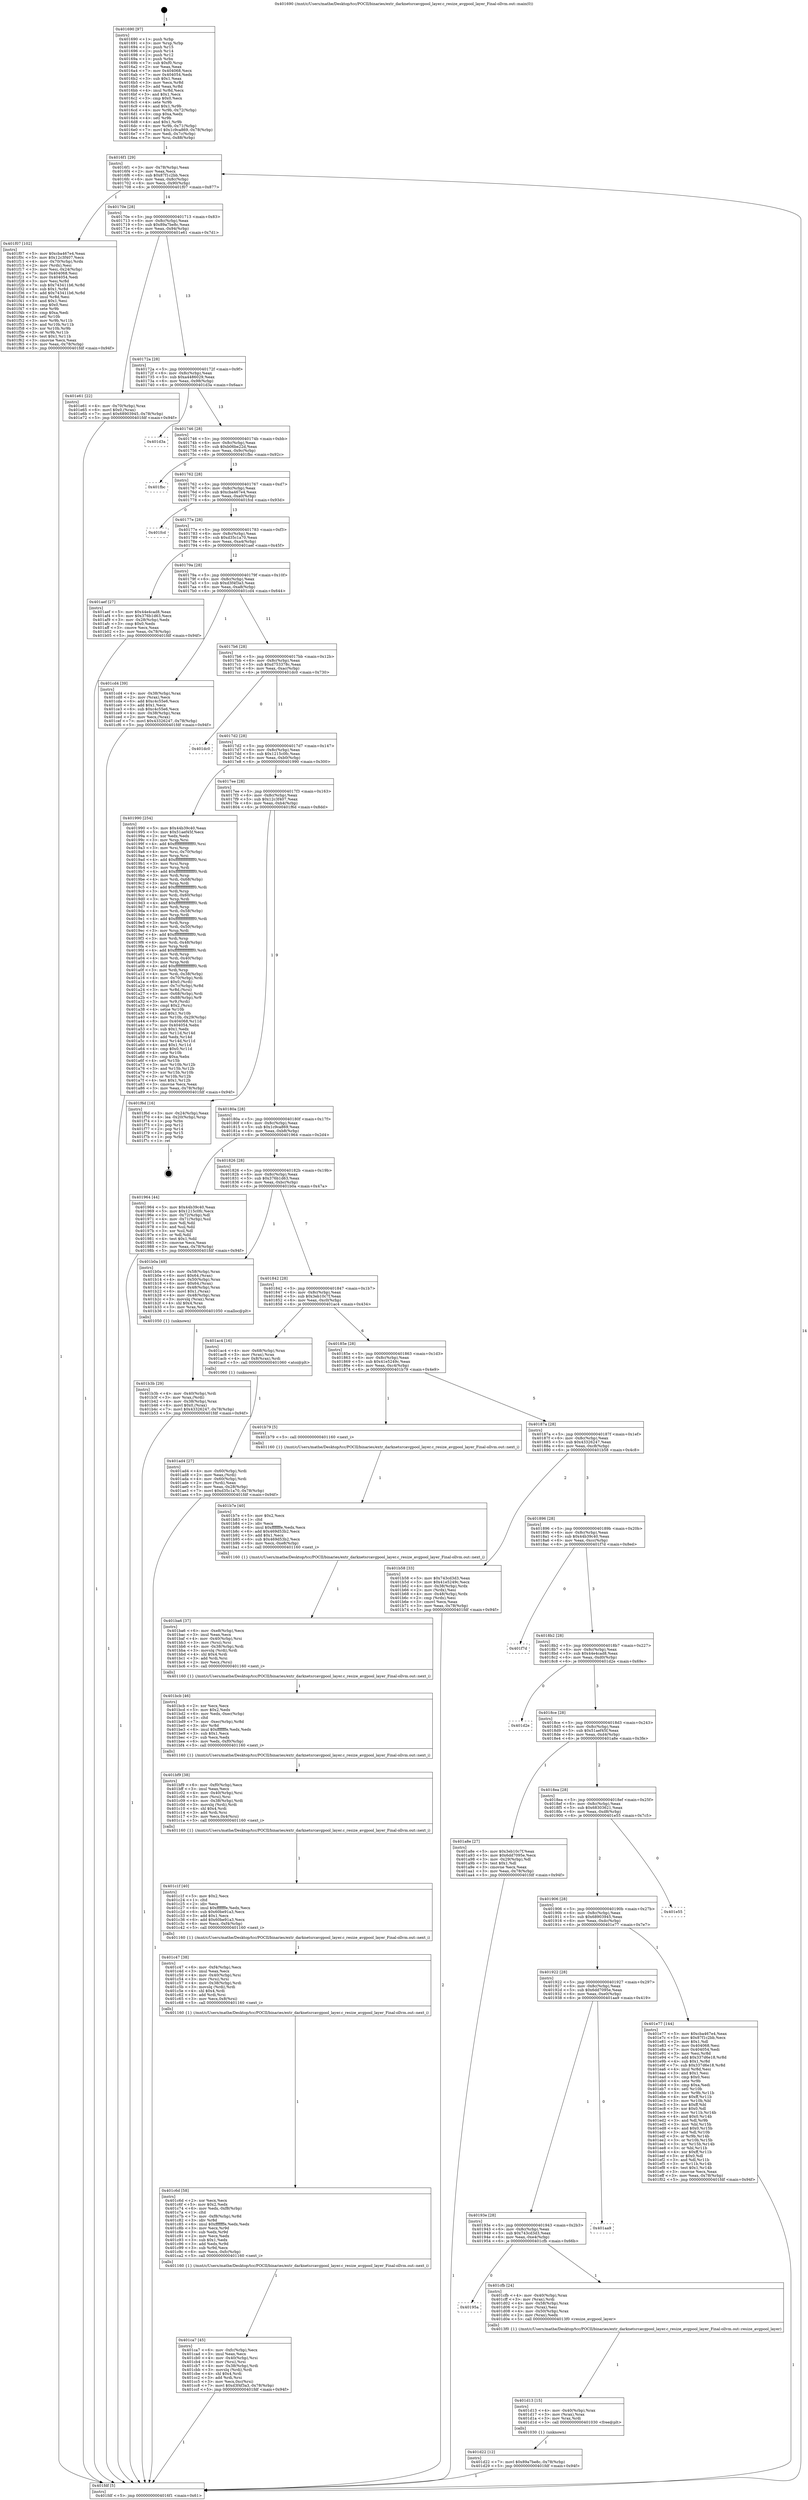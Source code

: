 digraph "0x401690" {
  label = "0x401690 (/mnt/c/Users/mathe/Desktop/tcc/POCII/binaries/extr_darknetsrcavgpool_layer.c_resize_avgpool_layer_Final-ollvm.out::main(0))"
  labelloc = "t"
  node[shape=record]

  Entry [label="",width=0.3,height=0.3,shape=circle,fillcolor=black,style=filled]
  "0x4016f1" [label="{
     0x4016f1 [29]\l
     | [instrs]\l
     &nbsp;&nbsp;0x4016f1 \<+3\>: mov -0x78(%rbp),%eax\l
     &nbsp;&nbsp;0x4016f4 \<+2\>: mov %eax,%ecx\l
     &nbsp;&nbsp;0x4016f6 \<+6\>: sub $0x87f1c2bb,%ecx\l
     &nbsp;&nbsp;0x4016fc \<+6\>: mov %eax,-0x8c(%rbp)\l
     &nbsp;&nbsp;0x401702 \<+6\>: mov %ecx,-0x90(%rbp)\l
     &nbsp;&nbsp;0x401708 \<+6\>: je 0000000000401f07 \<main+0x877\>\l
  }"]
  "0x401f07" [label="{
     0x401f07 [102]\l
     | [instrs]\l
     &nbsp;&nbsp;0x401f07 \<+5\>: mov $0xcba467e4,%eax\l
     &nbsp;&nbsp;0x401f0c \<+5\>: mov $0x12c3f407,%ecx\l
     &nbsp;&nbsp;0x401f11 \<+4\>: mov -0x70(%rbp),%rdx\l
     &nbsp;&nbsp;0x401f15 \<+2\>: mov (%rdx),%esi\l
     &nbsp;&nbsp;0x401f17 \<+3\>: mov %esi,-0x24(%rbp)\l
     &nbsp;&nbsp;0x401f1a \<+7\>: mov 0x404068,%esi\l
     &nbsp;&nbsp;0x401f21 \<+7\>: mov 0x404054,%edi\l
     &nbsp;&nbsp;0x401f28 \<+3\>: mov %esi,%r8d\l
     &nbsp;&nbsp;0x401f2b \<+7\>: sub $0x743411b6,%r8d\l
     &nbsp;&nbsp;0x401f32 \<+4\>: sub $0x1,%r8d\l
     &nbsp;&nbsp;0x401f36 \<+7\>: add $0x743411b6,%r8d\l
     &nbsp;&nbsp;0x401f3d \<+4\>: imul %r8d,%esi\l
     &nbsp;&nbsp;0x401f41 \<+3\>: and $0x1,%esi\l
     &nbsp;&nbsp;0x401f44 \<+3\>: cmp $0x0,%esi\l
     &nbsp;&nbsp;0x401f47 \<+4\>: sete %r9b\l
     &nbsp;&nbsp;0x401f4b \<+3\>: cmp $0xa,%edi\l
     &nbsp;&nbsp;0x401f4e \<+4\>: setl %r10b\l
     &nbsp;&nbsp;0x401f52 \<+3\>: mov %r9b,%r11b\l
     &nbsp;&nbsp;0x401f55 \<+3\>: and %r10b,%r11b\l
     &nbsp;&nbsp;0x401f58 \<+3\>: xor %r10b,%r9b\l
     &nbsp;&nbsp;0x401f5b \<+3\>: or %r9b,%r11b\l
     &nbsp;&nbsp;0x401f5e \<+4\>: test $0x1,%r11b\l
     &nbsp;&nbsp;0x401f62 \<+3\>: cmovne %ecx,%eax\l
     &nbsp;&nbsp;0x401f65 \<+3\>: mov %eax,-0x78(%rbp)\l
     &nbsp;&nbsp;0x401f68 \<+5\>: jmp 0000000000401fdf \<main+0x94f\>\l
  }"]
  "0x40170e" [label="{
     0x40170e [28]\l
     | [instrs]\l
     &nbsp;&nbsp;0x40170e \<+5\>: jmp 0000000000401713 \<main+0x83\>\l
     &nbsp;&nbsp;0x401713 \<+6\>: mov -0x8c(%rbp),%eax\l
     &nbsp;&nbsp;0x401719 \<+5\>: sub $0x89a7be8c,%eax\l
     &nbsp;&nbsp;0x40171e \<+6\>: mov %eax,-0x94(%rbp)\l
     &nbsp;&nbsp;0x401724 \<+6\>: je 0000000000401e61 \<main+0x7d1\>\l
  }"]
  Exit [label="",width=0.3,height=0.3,shape=circle,fillcolor=black,style=filled,peripheries=2]
  "0x401e61" [label="{
     0x401e61 [22]\l
     | [instrs]\l
     &nbsp;&nbsp;0x401e61 \<+4\>: mov -0x70(%rbp),%rax\l
     &nbsp;&nbsp;0x401e65 \<+6\>: movl $0x0,(%rax)\l
     &nbsp;&nbsp;0x401e6b \<+7\>: movl $0x68903945,-0x78(%rbp)\l
     &nbsp;&nbsp;0x401e72 \<+5\>: jmp 0000000000401fdf \<main+0x94f\>\l
  }"]
  "0x40172a" [label="{
     0x40172a [28]\l
     | [instrs]\l
     &nbsp;&nbsp;0x40172a \<+5\>: jmp 000000000040172f \<main+0x9f\>\l
     &nbsp;&nbsp;0x40172f \<+6\>: mov -0x8c(%rbp),%eax\l
     &nbsp;&nbsp;0x401735 \<+5\>: sub $0xa4486029,%eax\l
     &nbsp;&nbsp;0x40173a \<+6\>: mov %eax,-0x98(%rbp)\l
     &nbsp;&nbsp;0x401740 \<+6\>: je 0000000000401d3a \<main+0x6aa\>\l
  }"]
  "0x401d22" [label="{
     0x401d22 [12]\l
     | [instrs]\l
     &nbsp;&nbsp;0x401d22 \<+7\>: movl $0x89a7be8c,-0x78(%rbp)\l
     &nbsp;&nbsp;0x401d29 \<+5\>: jmp 0000000000401fdf \<main+0x94f\>\l
  }"]
  "0x401d3a" [label="{
     0x401d3a\l
  }", style=dashed]
  "0x401746" [label="{
     0x401746 [28]\l
     | [instrs]\l
     &nbsp;&nbsp;0x401746 \<+5\>: jmp 000000000040174b \<main+0xbb\>\l
     &nbsp;&nbsp;0x40174b \<+6\>: mov -0x8c(%rbp),%eax\l
     &nbsp;&nbsp;0x401751 \<+5\>: sub $0xb06be22d,%eax\l
     &nbsp;&nbsp;0x401756 \<+6\>: mov %eax,-0x9c(%rbp)\l
     &nbsp;&nbsp;0x40175c \<+6\>: je 0000000000401fbc \<main+0x92c\>\l
  }"]
  "0x401d13" [label="{
     0x401d13 [15]\l
     | [instrs]\l
     &nbsp;&nbsp;0x401d13 \<+4\>: mov -0x40(%rbp),%rax\l
     &nbsp;&nbsp;0x401d17 \<+3\>: mov (%rax),%rax\l
     &nbsp;&nbsp;0x401d1a \<+3\>: mov %rax,%rdi\l
     &nbsp;&nbsp;0x401d1d \<+5\>: call 0000000000401030 \<free@plt\>\l
     | [calls]\l
     &nbsp;&nbsp;0x401030 \{1\} (unknown)\l
  }"]
  "0x401fbc" [label="{
     0x401fbc\l
  }", style=dashed]
  "0x401762" [label="{
     0x401762 [28]\l
     | [instrs]\l
     &nbsp;&nbsp;0x401762 \<+5\>: jmp 0000000000401767 \<main+0xd7\>\l
     &nbsp;&nbsp;0x401767 \<+6\>: mov -0x8c(%rbp),%eax\l
     &nbsp;&nbsp;0x40176d \<+5\>: sub $0xcba467e4,%eax\l
     &nbsp;&nbsp;0x401772 \<+6\>: mov %eax,-0xa0(%rbp)\l
     &nbsp;&nbsp;0x401778 \<+6\>: je 0000000000401fcd \<main+0x93d\>\l
  }"]
  "0x40195a" [label="{
     0x40195a\l
  }", style=dashed]
  "0x401fcd" [label="{
     0x401fcd\l
  }", style=dashed]
  "0x40177e" [label="{
     0x40177e [28]\l
     | [instrs]\l
     &nbsp;&nbsp;0x40177e \<+5\>: jmp 0000000000401783 \<main+0xf3\>\l
     &nbsp;&nbsp;0x401783 \<+6\>: mov -0x8c(%rbp),%eax\l
     &nbsp;&nbsp;0x401789 \<+5\>: sub $0xd35c1a70,%eax\l
     &nbsp;&nbsp;0x40178e \<+6\>: mov %eax,-0xa4(%rbp)\l
     &nbsp;&nbsp;0x401794 \<+6\>: je 0000000000401aef \<main+0x45f\>\l
  }"]
  "0x401cfb" [label="{
     0x401cfb [24]\l
     | [instrs]\l
     &nbsp;&nbsp;0x401cfb \<+4\>: mov -0x40(%rbp),%rax\l
     &nbsp;&nbsp;0x401cff \<+3\>: mov (%rax),%rdi\l
     &nbsp;&nbsp;0x401d02 \<+4\>: mov -0x58(%rbp),%rax\l
     &nbsp;&nbsp;0x401d06 \<+2\>: mov (%rax),%esi\l
     &nbsp;&nbsp;0x401d08 \<+4\>: mov -0x50(%rbp),%rax\l
     &nbsp;&nbsp;0x401d0c \<+2\>: mov (%rax),%edx\l
     &nbsp;&nbsp;0x401d0e \<+5\>: call 00000000004013f0 \<resize_avgpool_layer\>\l
     | [calls]\l
     &nbsp;&nbsp;0x4013f0 \{1\} (/mnt/c/Users/mathe/Desktop/tcc/POCII/binaries/extr_darknetsrcavgpool_layer.c_resize_avgpool_layer_Final-ollvm.out::resize_avgpool_layer)\l
  }"]
  "0x401aef" [label="{
     0x401aef [27]\l
     | [instrs]\l
     &nbsp;&nbsp;0x401aef \<+5\>: mov $0x44e4cad8,%eax\l
     &nbsp;&nbsp;0x401af4 \<+5\>: mov $0x376b1d63,%ecx\l
     &nbsp;&nbsp;0x401af9 \<+3\>: mov -0x28(%rbp),%edx\l
     &nbsp;&nbsp;0x401afc \<+3\>: cmp $0x0,%edx\l
     &nbsp;&nbsp;0x401aff \<+3\>: cmove %ecx,%eax\l
     &nbsp;&nbsp;0x401b02 \<+3\>: mov %eax,-0x78(%rbp)\l
     &nbsp;&nbsp;0x401b05 \<+5\>: jmp 0000000000401fdf \<main+0x94f\>\l
  }"]
  "0x40179a" [label="{
     0x40179a [28]\l
     | [instrs]\l
     &nbsp;&nbsp;0x40179a \<+5\>: jmp 000000000040179f \<main+0x10f\>\l
     &nbsp;&nbsp;0x40179f \<+6\>: mov -0x8c(%rbp),%eax\l
     &nbsp;&nbsp;0x4017a5 \<+5\>: sub $0xd3f4f3a3,%eax\l
     &nbsp;&nbsp;0x4017aa \<+6\>: mov %eax,-0xa8(%rbp)\l
     &nbsp;&nbsp;0x4017b0 \<+6\>: je 0000000000401cd4 \<main+0x644\>\l
  }"]
  "0x40193e" [label="{
     0x40193e [28]\l
     | [instrs]\l
     &nbsp;&nbsp;0x40193e \<+5\>: jmp 0000000000401943 \<main+0x2b3\>\l
     &nbsp;&nbsp;0x401943 \<+6\>: mov -0x8c(%rbp),%eax\l
     &nbsp;&nbsp;0x401949 \<+5\>: sub $0x743cd3d3,%eax\l
     &nbsp;&nbsp;0x40194e \<+6\>: mov %eax,-0xe4(%rbp)\l
     &nbsp;&nbsp;0x401954 \<+6\>: je 0000000000401cfb \<main+0x66b\>\l
  }"]
  "0x401cd4" [label="{
     0x401cd4 [39]\l
     | [instrs]\l
     &nbsp;&nbsp;0x401cd4 \<+4\>: mov -0x38(%rbp),%rax\l
     &nbsp;&nbsp;0x401cd8 \<+2\>: mov (%rax),%ecx\l
     &nbsp;&nbsp;0x401cda \<+6\>: add $0xc4c55e6,%ecx\l
     &nbsp;&nbsp;0x401ce0 \<+3\>: add $0x1,%ecx\l
     &nbsp;&nbsp;0x401ce3 \<+6\>: sub $0xc4c55e6,%ecx\l
     &nbsp;&nbsp;0x401ce9 \<+4\>: mov -0x38(%rbp),%rax\l
     &nbsp;&nbsp;0x401ced \<+2\>: mov %ecx,(%rax)\l
     &nbsp;&nbsp;0x401cef \<+7\>: movl $0x43326247,-0x78(%rbp)\l
     &nbsp;&nbsp;0x401cf6 \<+5\>: jmp 0000000000401fdf \<main+0x94f\>\l
  }"]
  "0x4017b6" [label="{
     0x4017b6 [28]\l
     | [instrs]\l
     &nbsp;&nbsp;0x4017b6 \<+5\>: jmp 00000000004017bb \<main+0x12b\>\l
     &nbsp;&nbsp;0x4017bb \<+6\>: mov -0x8c(%rbp),%eax\l
     &nbsp;&nbsp;0x4017c1 \<+5\>: sub $0xd753378c,%eax\l
     &nbsp;&nbsp;0x4017c6 \<+6\>: mov %eax,-0xac(%rbp)\l
     &nbsp;&nbsp;0x4017cc \<+6\>: je 0000000000401dc0 \<main+0x730\>\l
  }"]
  "0x401aa9" [label="{
     0x401aa9\l
  }", style=dashed]
  "0x401dc0" [label="{
     0x401dc0\l
  }", style=dashed]
  "0x4017d2" [label="{
     0x4017d2 [28]\l
     | [instrs]\l
     &nbsp;&nbsp;0x4017d2 \<+5\>: jmp 00000000004017d7 \<main+0x147\>\l
     &nbsp;&nbsp;0x4017d7 \<+6\>: mov -0x8c(%rbp),%eax\l
     &nbsp;&nbsp;0x4017dd \<+5\>: sub $0x1215c0fc,%eax\l
     &nbsp;&nbsp;0x4017e2 \<+6\>: mov %eax,-0xb0(%rbp)\l
     &nbsp;&nbsp;0x4017e8 \<+6\>: je 0000000000401990 \<main+0x300\>\l
  }"]
  "0x401922" [label="{
     0x401922 [28]\l
     | [instrs]\l
     &nbsp;&nbsp;0x401922 \<+5\>: jmp 0000000000401927 \<main+0x297\>\l
     &nbsp;&nbsp;0x401927 \<+6\>: mov -0x8c(%rbp),%eax\l
     &nbsp;&nbsp;0x40192d \<+5\>: sub $0x6dd7095e,%eax\l
     &nbsp;&nbsp;0x401932 \<+6\>: mov %eax,-0xe0(%rbp)\l
     &nbsp;&nbsp;0x401938 \<+6\>: je 0000000000401aa9 \<main+0x419\>\l
  }"]
  "0x401990" [label="{
     0x401990 [254]\l
     | [instrs]\l
     &nbsp;&nbsp;0x401990 \<+5\>: mov $0x44b39c40,%eax\l
     &nbsp;&nbsp;0x401995 \<+5\>: mov $0x51aef45f,%ecx\l
     &nbsp;&nbsp;0x40199a \<+2\>: xor %edx,%edx\l
     &nbsp;&nbsp;0x40199c \<+3\>: mov %rsp,%rsi\l
     &nbsp;&nbsp;0x40199f \<+4\>: add $0xfffffffffffffff0,%rsi\l
     &nbsp;&nbsp;0x4019a3 \<+3\>: mov %rsi,%rsp\l
     &nbsp;&nbsp;0x4019a6 \<+4\>: mov %rsi,-0x70(%rbp)\l
     &nbsp;&nbsp;0x4019aa \<+3\>: mov %rsp,%rsi\l
     &nbsp;&nbsp;0x4019ad \<+4\>: add $0xfffffffffffffff0,%rsi\l
     &nbsp;&nbsp;0x4019b1 \<+3\>: mov %rsi,%rsp\l
     &nbsp;&nbsp;0x4019b4 \<+3\>: mov %rsp,%rdi\l
     &nbsp;&nbsp;0x4019b7 \<+4\>: add $0xfffffffffffffff0,%rdi\l
     &nbsp;&nbsp;0x4019bb \<+3\>: mov %rdi,%rsp\l
     &nbsp;&nbsp;0x4019be \<+4\>: mov %rdi,-0x68(%rbp)\l
     &nbsp;&nbsp;0x4019c2 \<+3\>: mov %rsp,%rdi\l
     &nbsp;&nbsp;0x4019c5 \<+4\>: add $0xfffffffffffffff0,%rdi\l
     &nbsp;&nbsp;0x4019c9 \<+3\>: mov %rdi,%rsp\l
     &nbsp;&nbsp;0x4019cc \<+4\>: mov %rdi,-0x60(%rbp)\l
     &nbsp;&nbsp;0x4019d0 \<+3\>: mov %rsp,%rdi\l
     &nbsp;&nbsp;0x4019d3 \<+4\>: add $0xfffffffffffffff0,%rdi\l
     &nbsp;&nbsp;0x4019d7 \<+3\>: mov %rdi,%rsp\l
     &nbsp;&nbsp;0x4019da \<+4\>: mov %rdi,-0x58(%rbp)\l
     &nbsp;&nbsp;0x4019de \<+3\>: mov %rsp,%rdi\l
     &nbsp;&nbsp;0x4019e1 \<+4\>: add $0xfffffffffffffff0,%rdi\l
     &nbsp;&nbsp;0x4019e5 \<+3\>: mov %rdi,%rsp\l
     &nbsp;&nbsp;0x4019e8 \<+4\>: mov %rdi,-0x50(%rbp)\l
     &nbsp;&nbsp;0x4019ec \<+3\>: mov %rsp,%rdi\l
     &nbsp;&nbsp;0x4019ef \<+4\>: add $0xfffffffffffffff0,%rdi\l
     &nbsp;&nbsp;0x4019f3 \<+3\>: mov %rdi,%rsp\l
     &nbsp;&nbsp;0x4019f6 \<+4\>: mov %rdi,-0x48(%rbp)\l
     &nbsp;&nbsp;0x4019fa \<+3\>: mov %rsp,%rdi\l
     &nbsp;&nbsp;0x4019fd \<+4\>: add $0xfffffffffffffff0,%rdi\l
     &nbsp;&nbsp;0x401a01 \<+3\>: mov %rdi,%rsp\l
     &nbsp;&nbsp;0x401a04 \<+4\>: mov %rdi,-0x40(%rbp)\l
     &nbsp;&nbsp;0x401a08 \<+3\>: mov %rsp,%rdi\l
     &nbsp;&nbsp;0x401a0b \<+4\>: add $0xfffffffffffffff0,%rdi\l
     &nbsp;&nbsp;0x401a0f \<+3\>: mov %rdi,%rsp\l
     &nbsp;&nbsp;0x401a12 \<+4\>: mov %rdi,-0x38(%rbp)\l
     &nbsp;&nbsp;0x401a16 \<+4\>: mov -0x70(%rbp),%rdi\l
     &nbsp;&nbsp;0x401a1a \<+6\>: movl $0x0,(%rdi)\l
     &nbsp;&nbsp;0x401a20 \<+4\>: mov -0x7c(%rbp),%r8d\l
     &nbsp;&nbsp;0x401a24 \<+3\>: mov %r8d,(%rsi)\l
     &nbsp;&nbsp;0x401a27 \<+4\>: mov -0x68(%rbp),%rdi\l
     &nbsp;&nbsp;0x401a2b \<+7\>: mov -0x88(%rbp),%r9\l
     &nbsp;&nbsp;0x401a32 \<+3\>: mov %r9,(%rdi)\l
     &nbsp;&nbsp;0x401a35 \<+3\>: cmpl $0x2,(%rsi)\l
     &nbsp;&nbsp;0x401a38 \<+4\>: setne %r10b\l
     &nbsp;&nbsp;0x401a3c \<+4\>: and $0x1,%r10b\l
     &nbsp;&nbsp;0x401a40 \<+4\>: mov %r10b,-0x29(%rbp)\l
     &nbsp;&nbsp;0x401a44 \<+8\>: mov 0x404068,%r11d\l
     &nbsp;&nbsp;0x401a4c \<+7\>: mov 0x404054,%ebx\l
     &nbsp;&nbsp;0x401a53 \<+3\>: sub $0x1,%edx\l
     &nbsp;&nbsp;0x401a56 \<+3\>: mov %r11d,%r14d\l
     &nbsp;&nbsp;0x401a59 \<+3\>: add %edx,%r14d\l
     &nbsp;&nbsp;0x401a5c \<+4\>: imul %r14d,%r11d\l
     &nbsp;&nbsp;0x401a60 \<+4\>: and $0x1,%r11d\l
     &nbsp;&nbsp;0x401a64 \<+4\>: cmp $0x0,%r11d\l
     &nbsp;&nbsp;0x401a68 \<+4\>: sete %r10b\l
     &nbsp;&nbsp;0x401a6c \<+3\>: cmp $0xa,%ebx\l
     &nbsp;&nbsp;0x401a6f \<+4\>: setl %r15b\l
     &nbsp;&nbsp;0x401a73 \<+3\>: mov %r10b,%r12b\l
     &nbsp;&nbsp;0x401a76 \<+3\>: and %r15b,%r12b\l
     &nbsp;&nbsp;0x401a79 \<+3\>: xor %r15b,%r10b\l
     &nbsp;&nbsp;0x401a7c \<+3\>: or %r10b,%r12b\l
     &nbsp;&nbsp;0x401a7f \<+4\>: test $0x1,%r12b\l
     &nbsp;&nbsp;0x401a83 \<+3\>: cmovne %ecx,%eax\l
     &nbsp;&nbsp;0x401a86 \<+3\>: mov %eax,-0x78(%rbp)\l
     &nbsp;&nbsp;0x401a89 \<+5\>: jmp 0000000000401fdf \<main+0x94f\>\l
  }"]
  "0x4017ee" [label="{
     0x4017ee [28]\l
     | [instrs]\l
     &nbsp;&nbsp;0x4017ee \<+5\>: jmp 00000000004017f3 \<main+0x163\>\l
     &nbsp;&nbsp;0x4017f3 \<+6\>: mov -0x8c(%rbp),%eax\l
     &nbsp;&nbsp;0x4017f9 \<+5\>: sub $0x12c3f407,%eax\l
     &nbsp;&nbsp;0x4017fe \<+6\>: mov %eax,-0xb4(%rbp)\l
     &nbsp;&nbsp;0x401804 \<+6\>: je 0000000000401f6d \<main+0x8dd\>\l
  }"]
  "0x401e77" [label="{
     0x401e77 [144]\l
     | [instrs]\l
     &nbsp;&nbsp;0x401e77 \<+5\>: mov $0xcba467e4,%eax\l
     &nbsp;&nbsp;0x401e7c \<+5\>: mov $0x87f1c2bb,%ecx\l
     &nbsp;&nbsp;0x401e81 \<+2\>: mov $0x1,%dl\l
     &nbsp;&nbsp;0x401e83 \<+7\>: mov 0x404068,%esi\l
     &nbsp;&nbsp;0x401e8a \<+7\>: mov 0x404054,%edi\l
     &nbsp;&nbsp;0x401e91 \<+3\>: mov %esi,%r8d\l
     &nbsp;&nbsp;0x401e94 \<+7\>: add $0x337d6e18,%r8d\l
     &nbsp;&nbsp;0x401e9b \<+4\>: sub $0x1,%r8d\l
     &nbsp;&nbsp;0x401e9f \<+7\>: sub $0x337d6e18,%r8d\l
     &nbsp;&nbsp;0x401ea6 \<+4\>: imul %r8d,%esi\l
     &nbsp;&nbsp;0x401eaa \<+3\>: and $0x1,%esi\l
     &nbsp;&nbsp;0x401ead \<+3\>: cmp $0x0,%esi\l
     &nbsp;&nbsp;0x401eb0 \<+4\>: sete %r9b\l
     &nbsp;&nbsp;0x401eb4 \<+3\>: cmp $0xa,%edi\l
     &nbsp;&nbsp;0x401eb7 \<+4\>: setl %r10b\l
     &nbsp;&nbsp;0x401ebb \<+3\>: mov %r9b,%r11b\l
     &nbsp;&nbsp;0x401ebe \<+4\>: xor $0xff,%r11b\l
     &nbsp;&nbsp;0x401ec2 \<+3\>: mov %r10b,%bl\l
     &nbsp;&nbsp;0x401ec5 \<+3\>: xor $0xff,%bl\l
     &nbsp;&nbsp;0x401ec8 \<+3\>: xor $0x0,%dl\l
     &nbsp;&nbsp;0x401ecb \<+3\>: mov %r11b,%r14b\l
     &nbsp;&nbsp;0x401ece \<+4\>: and $0x0,%r14b\l
     &nbsp;&nbsp;0x401ed2 \<+3\>: and %dl,%r9b\l
     &nbsp;&nbsp;0x401ed5 \<+3\>: mov %bl,%r15b\l
     &nbsp;&nbsp;0x401ed8 \<+4\>: and $0x0,%r15b\l
     &nbsp;&nbsp;0x401edc \<+3\>: and %dl,%r10b\l
     &nbsp;&nbsp;0x401edf \<+3\>: or %r9b,%r14b\l
     &nbsp;&nbsp;0x401ee2 \<+3\>: or %r10b,%r15b\l
     &nbsp;&nbsp;0x401ee5 \<+3\>: xor %r15b,%r14b\l
     &nbsp;&nbsp;0x401ee8 \<+3\>: or %bl,%r11b\l
     &nbsp;&nbsp;0x401eeb \<+4\>: xor $0xff,%r11b\l
     &nbsp;&nbsp;0x401eef \<+3\>: or $0x0,%dl\l
     &nbsp;&nbsp;0x401ef2 \<+3\>: and %dl,%r11b\l
     &nbsp;&nbsp;0x401ef5 \<+3\>: or %r11b,%r14b\l
     &nbsp;&nbsp;0x401ef8 \<+4\>: test $0x1,%r14b\l
     &nbsp;&nbsp;0x401efc \<+3\>: cmovne %ecx,%eax\l
     &nbsp;&nbsp;0x401eff \<+3\>: mov %eax,-0x78(%rbp)\l
     &nbsp;&nbsp;0x401f02 \<+5\>: jmp 0000000000401fdf \<main+0x94f\>\l
  }"]
  "0x401f6d" [label="{
     0x401f6d [16]\l
     | [instrs]\l
     &nbsp;&nbsp;0x401f6d \<+3\>: mov -0x24(%rbp),%eax\l
     &nbsp;&nbsp;0x401f70 \<+4\>: lea -0x20(%rbp),%rsp\l
     &nbsp;&nbsp;0x401f74 \<+1\>: pop %rbx\l
     &nbsp;&nbsp;0x401f75 \<+2\>: pop %r12\l
     &nbsp;&nbsp;0x401f77 \<+2\>: pop %r14\l
     &nbsp;&nbsp;0x401f79 \<+2\>: pop %r15\l
     &nbsp;&nbsp;0x401f7b \<+1\>: pop %rbp\l
     &nbsp;&nbsp;0x401f7c \<+1\>: ret\l
  }"]
  "0x40180a" [label="{
     0x40180a [28]\l
     | [instrs]\l
     &nbsp;&nbsp;0x40180a \<+5\>: jmp 000000000040180f \<main+0x17f\>\l
     &nbsp;&nbsp;0x40180f \<+6\>: mov -0x8c(%rbp),%eax\l
     &nbsp;&nbsp;0x401815 \<+5\>: sub $0x1c9ca869,%eax\l
     &nbsp;&nbsp;0x40181a \<+6\>: mov %eax,-0xb8(%rbp)\l
     &nbsp;&nbsp;0x401820 \<+6\>: je 0000000000401964 \<main+0x2d4\>\l
  }"]
  "0x401906" [label="{
     0x401906 [28]\l
     | [instrs]\l
     &nbsp;&nbsp;0x401906 \<+5\>: jmp 000000000040190b \<main+0x27b\>\l
     &nbsp;&nbsp;0x40190b \<+6\>: mov -0x8c(%rbp),%eax\l
     &nbsp;&nbsp;0x401911 \<+5\>: sub $0x68903945,%eax\l
     &nbsp;&nbsp;0x401916 \<+6\>: mov %eax,-0xdc(%rbp)\l
     &nbsp;&nbsp;0x40191c \<+6\>: je 0000000000401e77 \<main+0x7e7\>\l
  }"]
  "0x401964" [label="{
     0x401964 [44]\l
     | [instrs]\l
     &nbsp;&nbsp;0x401964 \<+5\>: mov $0x44b39c40,%eax\l
     &nbsp;&nbsp;0x401969 \<+5\>: mov $0x1215c0fc,%ecx\l
     &nbsp;&nbsp;0x40196e \<+3\>: mov -0x72(%rbp),%dl\l
     &nbsp;&nbsp;0x401971 \<+4\>: mov -0x71(%rbp),%sil\l
     &nbsp;&nbsp;0x401975 \<+3\>: mov %dl,%dil\l
     &nbsp;&nbsp;0x401978 \<+3\>: and %sil,%dil\l
     &nbsp;&nbsp;0x40197b \<+3\>: xor %sil,%dl\l
     &nbsp;&nbsp;0x40197e \<+3\>: or %dl,%dil\l
     &nbsp;&nbsp;0x401981 \<+4\>: test $0x1,%dil\l
     &nbsp;&nbsp;0x401985 \<+3\>: cmovne %ecx,%eax\l
     &nbsp;&nbsp;0x401988 \<+3\>: mov %eax,-0x78(%rbp)\l
     &nbsp;&nbsp;0x40198b \<+5\>: jmp 0000000000401fdf \<main+0x94f\>\l
  }"]
  "0x401826" [label="{
     0x401826 [28]\l
     | [instrs]\l
     &nbsp;&nbsp;0x401826 \<+5\>: jmp 000000000040182b \<main+0x19b\>\l
     &nbsp;&nbsp;0x40182b \<+6\>: mov -0x8c(%rbp),%eax\l
     &nbsp;&nbsp;0x401831 \<+5\>: sub $0x376b1d63,%eax\l
     &nbsp;&nbsp;0x401836 \<+6\>: mov %eax,-0xbc(%rbp)\l
     &nbsp;&nbsp;0x40183c \<+6\>: je 0000000000401b0a \<main+0x47a\>\l
  }"]
  "0x401fdf" [label="{
     0x401fdf [5]\l
     | [instrs]\l
     &nbsp;&nbsp;0x401fdf \<+5\>: jmp 00000000004016f1 \<main+0x61\>\l
  }"]
  "0x401690" [label="{
     0x401690 [97]\l
     | [instrs]\l
     &nbsp;&nbsp;0x401690 \<+1\>: push %rbp\l
     &nbsp;&nbsp;0x401691 \<+3\>: mov %rsp,%rbp\l
     &nbsp;&nbsp;0x401694 \<+2\>: push %r15\l
     &nbsp;&nbsp;0x401696 \<+2\>: push %r14\l
     &nbsp;&nbsp;0x401698 \<+2\>: push %r12\l
     &nbsp;&nbsp;0x40169a \<+1\>: push %rbx\l
     &nbsp;&nbsp;0x40169b \<+7\>: sub $0xf0,%rsp\l
     &nbsp;&nbsp;0x4016a2 \<+2\>: xor %eax,%eax\l
     &nbsp;&nbsp;0x4016a4 \<+7\>: mov 0x404068,%ecx\l
     &nbsp;&nbsp;0x4016ab \<+7\>: mov 0x404054,%edx\l
     &nbsp;&nbsp;0x4016b2 \<+3\>: sub $0x1,%eax\l
     &nbsp;&nbsp;0x4016b5 \<+3\>: mov %ecx,%r8d\l
     &nbsp;&nbsp;0x4016b8 \<+3\>: add %eax,%r8d\l
     &nbsp;&nbsp;0x4016bb \<+4\>: imul %r8d,%ecx\l
     &nbsp;&nbsp;0x4016bf \<+3\>: and $0x1,%ecx\l
     &nbsp;&nbsp;0x4016c2 \<+3\>: cmp $0x0,%ecx\l
     &nbsp;&nbsp;0x4016c5 \<+4\>: sete %r9b\l
     &nbsp;&nbsp;0x4016c9 \<+4\>: and $0x1,%r9b\l
     &nbsp;&nbsp;0x4016cd \<+4\>: mov %r9b,-0x72(%rbp)\l
     &nbsp;&nbsp;0x4016d1 \<+3\>: cmp $0xa,%edx\l
     &nbsp;&nbsp;0x4016d4 \<+4\>: setl %r9b\l
     &nbsp;&nbsp;0x4016d8 \<+4\>: and $0x1,%r9b\l
     &nbsp;&nbsp;0x4016dc \<+4\>: mov %r9b,-0x71(%rbp)\l
     &nbsp;&nbsp;0x4016e0 \<+7\>: movl $0x1c9ca869,-0x78(%rbp)\l
     &nbsp;&nbsp;0x4016e7 \<+3\>: mov %edi,-0x7c(%rbp)\l
     &nbsp;&nbsp;0x4016ea \<+7\>: mov %rsi,-0x88(%rbp)\l
  }"]
  "0x401e55" [label="{
     0x401e55\l
  }", style=dashed]
  "0x401ca7" [label="{
     0x401ca7 [45]\l
     | [instrs]\l
     &nbsp;&nbsp;0x401ca7 \<+6\>: mov -0xfc(%rbp),%ecx\l
     &nbsp;&nbsp;0x401cad \<+3\>: imul %eax,%ecx\l
     &nbsp;&nbsp;0x401cb0 \<+4\>: mov -0x40(%rbp),%rsi\l
     &nbsp;&nbsp;0x401cb4 \<+3\>: mov (%rsi),%rsi\l
     &nbsp;&nbsp;0x401cb7 \<+4\>: mov -0x38(%rbp),%rdi\l
     &nbsp;&nbsp;0x401cbb \<+3\>: movslq (%rdi),%rdi\l
     &nbsp;&nbsp;0x401cbe \<+4\>: shl $0x4,%rdi\l
     &nbsp;&nbsp;0x401cc2 \<+3\>: add %rdi,%rsi\l
     &nbsp;&nbsp;0x401cc5 \<+3\>: mov %ecx,0xc(%rsi)\l
     &nbsp;&nbsp;0x401cc8 \<+7\>: movl $0xd3f4f3a3,-0x78(%rbp)\l
     &nbsp;&nbsp;0x401ccf \<+5\>: jmp 0000000000401fdf \<main+0x94f\>\l
  }"]
  "0x401b0a" [label="{
     0x401b0a [49]\l
     | [instrs]\l
     &nbsp;&nbsp;0x401b0a \<+4\>: mov -0x58(%rbp),%rax\l
     &nbsp;&nbsp;0x401b0e \<+6\>: movl $0x64,(%rax)\l
     &nbsp;&nbsp;0x401b14 \<+4\>: mov -0x50(%rbp),%rax\l
     &nbsp;&nbsp;0x401b18 \<+6\>: movl $0x64,(%rax)\l
     &nbsp;&nbsp;0x401b1e \<+4\>: mov -0x48(%rbp),%rax\l
     &nbsp;&nbsp;0x401b22 \<+6\>: movl $0x1,(%rax)\l
     &nbsp;&nbsp;0x401b28 \<+4\>: mov -0x48(%rbp),%rax\l
     &nbsp;&nbsp;0x401b2c \<+3\>: movslq (%rax),%rax\l
     &nbsp;&nbsp;0x401b2f \<+4\>: shl $0x4,%rax\l
     &nbsp;&nbsp;0x401b33 \<+3\>: mov %rax,%rdi\l
     &nbsp;&nbsp;0x401b36 \<+5\>: call 0000000000401050 \<malloc@plt\>\l
     | [calls]\l
     &nbsp;&nbsp;0x401050 \{1\} (unknown)\l
  }"]
  "0x401842" [label="{
     0x401842 [28]\l
     | [instrs]\l
     &nbsp;&nbsp;0x401842 \<+5\>: jmp 0000000000401847 \<main+0x1b7\>\l
     &nbsp;&nbsp;0x401847 \<+6\>: mov -0x8c(%rbp),%eax\l
     &nbsp;&nbsp;0x40184d \<+5\>: sub $0x3eb10c7f,%eax\l
     &nbsp;&nbsp;0x401852 \<+6\>: mov %eax,-0xc0(%rbp)\l
     &nbsp;&nbsp;0x401858 \<+6\>: je 0000000000401ac4 \<main+0x434\>\l
  }"]
  "0x401c6d" [label="{
     0x401c6d [58]\l
     | [instrs]\l
     &nbsp;&nbsp;0x401c6d \<+2\>: xor %ecx,%ecx\l
     &nbsp;&nbsp;0x401c6f \<+5\>: mov $0x2,%edx\l
     &nbsp;&nbsp;0x401c74 \<+6\>: mov %edx,-0xf8(%rbp)\l
     &nbsp;&nbsp;0x401c7a \<+1\>: cltd\l
     &nbsp;&nbsp;0x401c7b \<+7\>: mov -0xf8(%rbp),%r8d\l
     &nbsp;&nbsp;0x401c82 \<+3\>: idiv %r8d\l
     &nbsp;&nbsp;0x401c85 \<+6\>: imul $0xfffffffe,%edx,%edx\l
     &nbsp;&nbsp;0x401c8b \<+3\>: mov %ecx,%r9d\l
     &nbsp;&nbsp;0x401c8e \<+3\>: sub %edx,%r9d\l
     &nbsp;&nbsp;0x401c91 \<+2\>: mov %ecx,%edx\l
     &nbsp;&nbsp;0x401c93 \<+3\>: sub $0x1,%edx\l
     &nbsp;&nbsp;0x401c96 \<+3\>: add %edx,%r9d\l
     &nbsp;&nbsp;0x401c99 \<+3\>: sub %r9d,%ecx\l
     &nbsp;&nbsp;0x401c9c \<+6\>: mov %ecx,-0xfc(%rbp)\l
     &nbsp;&nbsp;0x401ca2 \<+5\>: call 0000000000401160 \<next_i\>\l
     | [calls]\l
     &nbsp;&nbsp;0x401160 \{1\} (/mnt/c/Users/mathe/Desktop/tcc/POCII/binaries/extr_darknetsrcavgpool_layer.c_resize_avgpool_layer_Final-ollvm.out::next_i)\l
  }"]
  "0x401ac4" [label="{
     0x401ac4 [16]\l
     | [instrs]\l
     &nbsp;&nbsp;0x401ac4 \<+4\>: mov -0x68(%rbp),%rax\l
     &nbsp;&nbsp;0x401ac8 \<+3\>: mov (%rax),%rax\l
     &nbsp;&nbsp;0x401acb \<+4\>: mov 0x8(%rax),%rdi\l
     &nbsp;&nbsp;0x401acf \<+5\>: call 0000000000401060 \<atoi@plt\>\l
     | [calls]\l
     &nbsp;&nbsp;0x401060 \{1\} (unknown)\l
  }"]
  "0x40185e" [label="{
     0x40185e [28]\l
     | [instrs]\l
     &nbsp;&nbsp;0x40185e \<+5\>: jmp 0000000000401863 \<main+0x1d3\>\l
     &nbsp;&nbsp;0x401863 \<+6\>: mov -0x8c(%rbp),%eax\l
     &nbsp;&nbsp;0x401869 \<+5\>: sub $0x41e5249c,%eax\l
     &nbsp;&nbsp;0x40186e \<+6\>: mov %eax,-0xc4(%rbp)\l
     &nbsp;&nbsp;0x401874 \<+6\>: je 0000000000401b79 \<main+0x4e9\>\l
  }"]
  "0x401c47" [label="{
     0x401c47 [38]\l
     | [instrs]\l
     &nbsp;&nbsp;0x401c47 \<+6\>: mov -0xf4(%rbp),%ecx\l
     &nbsp;&nbsp;0x401c4d \<+3\>: imul %eax,%ecx\l
     &nbsp;&nbsp;0x401c50 \<+4\>: mov -0x40(%rbp),%rsi\l
     &nbsp;&nbsp;0x401c54 \<+3\>: mov (%rsi),%rsi\l
     &nbsp;&nbsp;0x401c57 \<+4\>: mov -0x38(%rbp),%rdi\l
     &nbsp;&nbsp;0x401c5b \<+3\>: movslq (%rdi),%rdi\l
     &nbsp;&nbsp;0x401c5e \<+4\>: shl $0x4,%rdi\l
     &nbsp;&nbsp;0x401c62 \<+3\>: add %rdi,%rsi\l
     &nbsp;&nbsp;0x401c65 \<+3\>: mov %ecx,0x8(%rsi)\l
     &nbsp;&nbsp;0x401c68 \<+5\>: call 0000000000401160 \<next_i\>\l
     | [calls]\l
     &nbsp;&nbsp;0x401160 \{1\} (/mnt/c/Users/mathe/Desktop/tcc/POCII/binaries/extr_darknetsrcavgpool_layer.c_resize_avgpool_layer_Final-ollvm.out::next_i)\l
  }"]
  "0x401b79" [label="{
     0x401b79 [5]\l
     | [instrs]\l
     &nbsp;&nbsp;0x401b79 \<+5\>: call 0000000000401160 \<next_i\>\l
     | [calls]\l
     &nbsp;&nbsp;0x401160 \{1\} (/mnt/c/Users/mathe/Desktop/tcc/POCII/binaries/extr_darknetsrcavgpool_layer.c_resize_avgpool_layer_Final-ollvm.out::next_i)\l
  }"]
  "0x40187a" [label="{
     0x40187a [28]\l
     | [instrs]\l
     &nbsp;&nbsp;0x40187a \<+5\>: jmp 000000000040187f \<main+0x1ef\>\l
     &nbsp;&nbsp;0x40187f \<+6\>: mov -0x8c(%rbp),%eax\l
     &nbsp;&nbsp;0x401885 \<+5\>: sub $0x43326247,%eax\l
     &nbsp;&nbsp;0x40188a \<+6\>: mov %eax,-0xc8(%rbp)\l
     &nbsp;&nbsp;0x401890 \<+6\>: je 0000000000401b58 \<main+0x4c8\>\l
  }"]
  "0x401c1f" [label="{
     0x401c1f [40]\l
     | [instrs]\l
     &nbsp;&nbsp;0x401c1f \<+5\>: mov $0x2,%ecx\l
     &nbsp;&nbsp;0x401c24 \<+1\>: cltd\l
     &nbsp;&nbsp;0x401c25 \<+2\>: idiv %ecx\l
     &nbsp;&nbsp;0x401c27 \<+6\>: imul $0xfffffffe,%edx,%ecx\l
     &nbsp;&nbsp;0x401c2d \<+6\>: sub $0x60be91a3,%ecx\l
     &nbsp;&nbsp;0x401c33 \<+3\>: add $0x1,%ecx\l
     &nbsp;&nbsp;0x401c36 \<+6\>: add $0x60be91a3,%ecx\l
     &nbsp;&nbsp;0x401c3c \<+6\>: mov %ecx,-0xf4(%rbp)\l
     &nbsp;&nbsp;0x401c42 \<+5\>: call 0000000000401160 \<next_i\>\l
     | [calls]\l
     &nbsp;&nbsp;0x401160 \{1\} (/mnt/c/Users/mathe/Desktop/tcc/POCII/binaries/extr_darknetsrcavgpool_layer.c_resize_avgpool_layer_Final-ollvm.out::next_i)\l
  }"]
  "0x401b58" [label="{
     0x401b58 [33]\l
     | [instrs]\l
     &nbsp;&nbsp;0x401b58 \<+5\>: mov $0x743cd3d3,%eax\l
     &nbsp;&nbsp;0x401b5d \<+5\>: mov $0x41e5249c,%ecx\l
     &nbsp;&nbsp;0x401b62 \<+4\>: mov -0x38(%rbp),%rdx\l
     &nbsp;&nbsp;0x401b66 \<+2\>: mov (%rdx),%esi\l
     &nbsp;&nbsp;0x401b68 \<+4\>: mov -0x48(%rbp),%rdx\l
     &nbsp;&nbsp;0x401b6c \<+2\>: cmp (%rdx),%esi\l
     &nbsp;&nbsp;0x401b6e \<+3\>: cmovl %ecx,%eax\l
     &nbsp;&nbsp;0x401b71 \<+3\>: mov %eax,-0x78(%rbp)\l
     &nbsp;&nbsp;0x401b74 \<+5\>: jmp 0000000000401fdf \<main+0x94f\>\l
  }"]
  "0x401896" [label="{
     0x401896 [28]\l
     | [instrs]\l
     &nbsp;&nbsp;0x401896 \<+5\>: jmp 000000000040189b \<main+0x20b\>\l
     &nbsp;&nbsp;0x40189b \<+6\>: mov -0x8c(%rbp),%eax\l
     &nbsp;&nbsp;0x4018a1 \<+5\>: sub $0x44b39c40,%eax\l
     &nbsp;&nbsp;0x4018a6 \<+6\>: mov %eax,-0xcc(%rbp)\l
     &nbsp;&nbsp;0x4018ac \<+6\>: je 0000000000401f7d \<main+0x8ed\>\l
  }"]
  "0x401bf9" [label="{
     0x401bf9 [38]\l
     | [instrs]\l
     &nbsp;&nbsp;0x401bf9 \<+6\>: mov -0xf0(%rbp),%ecx\l
     &nbsp;&nbsp;0x401bff \<+3\>: imul %eax,%ecx\l
     &nbsp;&nbsp;0x401c02 \<+4\>: mov -0x40(%rbp),%rsi\l
     &nbsp;&nbsp;0x401c06 \<+3\>: mov (%rsi),%rsi\l
     &nbsp;&nbsp;0x401c09 \<+4\>: mov -0x38(%rbp),%rdi\l
     &nbsp;&nbsp;0x401c0d \<+3\>: movslq (%rdi),%rdi\l
     &nbsp;&nbsp;0x401c10 \<+4\>: shl $0x4,%rdi\l
     &nbsp;&nbsp;0x401c14 \<+3\>: add %rdi,%rsi\l
     &nbsp;&nbsp;0x401c17 \<+3\>: mov %ecx,0x4(%rsi)\l
     &nbsp;&nbsp;0x401c1a \<+5\>: call 0000000000401160 \<next_i\>\l
     | [calls]\l
     &nbsp;&nbsp;0x401160 \{1\} (/mnt/c/Users/mathe/Desktop/tcc/POCII/binaries/extr_darknetsrcavgpool_layer.c_resize_avgpool_layer_Final-ollvm.out::next_i)\l
  }"]
  "0x401f7d" [label="{
     0x401f7d\l
  }", style=dashed]
  "0x4018b2" [label="{
     0x4018b2 [28]\l
     | [instrs]\l
     &nbsp;&nbsp;0x4018b2 \<+5\>: jmp 00000000004018b7 \<main+0x227\>\l
     &nbsp;&nbsp;0x4018b7 \<+6\>: mov -0x8c(%rbp),%eax\l
     &nbsp;&nbsp;0x4018bd \<+5\>: sub $0x44e4cad8,%eax\l
     &nbsp;&nbsp;0x4018c2 \<+6\>: mov %eax,-0xd0(%rbp)\l
     &nbsp;&nbsp;0x4018c8 \<+6\>: je 0000000000401d2e \<main+0x69e\>\l
  }"]
  "0x401bcb" [label="{
     0x401bcb [46]\l
     | [instrs]\l
     &nbsp;&nbsp;0x401bcb \<+2\>: xor %ecx,%ecx\l
     &nbsp;&nbsp;0x401bcd \<+5\>: mov $0x2,%edx\l
     &nbsp;&nbsp;0x401bd2 \<+6\>: mov %edx,-0xec(%rbp)\l
     &nbsp;&nbsp;0x401bd8 \<+1\>: cltd\l
     &nbsp;&nbsp;0x401bd9 \<+7\>: mov -0xec(%rbp),%r8d\l
     &nbsp;&nbsp;0x401be0 \<+3\>: idiv %r8d\l
     &nbsp;&nbsp;0x401be3 \<+6\>: imul $0xfffffffe,%edx,%edx\l
     &nbsp;&nbsp;0x401be9 \<+3\>: sub $0x1,%ecx\l
     &nbsp;&nbsp;0x401bec \<+2\>: sub %ecx,%edx\l
     &nbsp;&nbsp;0x401bee \<+6\>: mov %edx,-0xf0(%rbp)\l
     &nbsp;&nbsp;0x401bf4 \<+5\>: call 0000000000401160 \<next_i\>\l
     | [calls]\l
     &nbsp;&nbsp;0x401160 \{1\} (/mnt/c/Users/mathe/Desktop/tcc/POCII/binaries/extr_darknetsrcavgpool_layer.c_resize_avgpool_layer_Final-ollvm.out::next_i)\l
  }"]
  "0x401d2e" [label="{
     0x401d2e\l
  }", style=dashed]
  "0x4018ce" [label="{
     0x4018ce [28]\l
     | [instrs]\l
     &nbsp;&nbsp;0x4018ce \<+5\>: jmp 00000000004018d3 \<main+0x243\>\l
     &nbsp;&nbsp;0x4018d3 \<+6\>: mov -0x8c(%rbp),%eax\l
     &nbsp;&nbsp;0x4018d9 \<+5\>: sub $0x51aef45f,%eax\l
     &nbsp;&nbsp;0x4018de \<+6\>: mov %eax,-0xd4(%rbp)\l
     &nbsp;&nbsp;0x4018e4 \<+6\>: je 0000000000401a8e \<main+0x3fe\>\l
  }"]
  "0x401ba6" [label="{
     0x401ba6 [37]\l
     | [instrs]\l
     &nbsp;&nbsp;0x401ba6 \<+6\>: mov -0xe8(%rbp),%ecx\l
     &nbsp;&nbsp;0x401bac \<+3\>: imul %eax,%ecx\l
     &nbsp;&nbsp;0x401baf \<+4\>: mov -0x40(%rbp),%rsi\l
     &nbsp;&nbsp;0x401bb3 \<+3\>: mov (%rsi),%rsi\l
     &nbsp;&nbsp;0x401bb6 \<+4\>: mov -0x38(%rbp),%rdi\l
     &nbsp;&nbsp;0x401bba \<+3\>: movslq (%rdi),%rdi\l
     &nbsp;&nbsp;0x401bbd \<+4\>: shl $0x4,%rdi\l
     &nbsp;&nbsp;0x401bc1 \<+3\>: add %rdi,%rsi\l
     &nbsp;&nbsp;0x401bc4 \<+2\>: mov %ecx,(%rsi)\l
     &nbsp;&nbsp;0x401bc6 \<+5\>: call 0000000000401160 \<next_i\>\l
     | [calls]\l
     &nbsp;&nbsp;0x401160 \{1\} (/mnt/c/Users/mathe/Desktop/tcc/POCII/binaries/extr_darknetsrcavgpool_layer.c_resize_avgpool_layer_Final-ollvm.out::next_i)\l
  }"]
  "0x401a8e" [label="{
     0x401a8e [27]\l
     | [instrs]\l
     &nbsp;&nbsp;0x401a8e \<+5\>: mov $0x3eb10c7f,%eax\l
     &nbsp;&nbsp;0x401a93 \<+5\>: mov $0x6dd7095e,%ecx\l
     &nbsp;&nbsp;0x401a98 \<+3\>: mov -0x29(%rbp),%dl\l
     &nbsp;&nbsp;0x401a9b \<+3\>: test $0x1,%dl\l
     &nbsp;&nbsp;0x401a9e \<+3\>: cmovne %ecx,%eax\l
     &nbsp;&nbsp;0x401aa1 \<+3\>: mov %eax,-0x78(%rbp)\l
     &nbsp;&nbsp;0x401aa4 \<+5\>: jmp 0000000000401fdf \<main+0x94f\>\l
  }"]
  "0x4018ea" [label="{
     0x4018ea [28]\l
     | [instrs]\l
     &nbsp;&nbsp;0x4018ea \<+5\>: jmp 00000000004018ef \<main+0x25f\>\l
     &nbsp;&nbsp;0x4018ef \<+6\>: mov -0x8c(%rbp),%eax\l
     &nbsp;&nbsp;0x4018f5 \<+5\>: sub $0x68303621,%eax\l
     &nbsp;&nbsp;0x4018fa \<+6\>: mov %eax,-0xd8(%rbp)\l
     &nbsp;&nbsp;0x401900 \<+6\>: je 0000000000401e55 \<main+0x7c5\>\l
  }"]
  "0x401ad4" [label="{
     0x401ad4 [27]\l
     | [instrs]\l
     &nbsp;&nbsp;0x401ad4 \<+4\>: mov -0x60(%rbp),%rdi\l
     &nbsp;&nbsp;0x401ad8 \<+2\>: mov %eax,(%rdi)\l
     &nbsp;&nbsp;0x401ada \<+4\>: mov -0x60(%rbp),%rdi\l
     &nbsp;&nbsp;0x401ade \<+2\>: mov (%rdi),%eax\l
     &nbsp;&nbsp;0x401ae0 \<+3\>: mov %eax,-0x28(%rbp)\l
     &nbsp;&nbsp;0x401ae3 \<+7\>: movl $0xd35c1a70,-0x78(%rbp)\l
     &nbsp;&nbsp;0x401aea \<+5\>: jmp 0000000000401fdf \<main+0x94f\>\l
  }"]
  "0x401b3b" [label="{
     0x401b3b [29]\l
     | [instrs]\l
     &nbsp;&nbsp;0x401b3b \<+4\>: mov -0x40(%rbp),%rdi\l
     &nbsp;&nbsp;0x401b3f \<+3\>: mov %rax,(%rdi)\l
     &nbsp;&nbsp;0x401b42 \<+4\>: mov -0x38(%rbp),%rax\l
     &nbsp;&nbsp;0x401b46 \<+6\>: movl $0x0,(%rax)\l
     &nbsp;&nbsp;0x401b4c \<+7\>: movl $0x43326247,-0x78(%rbp)\l
     &nbsp;&nbsp;0x401b53 \<+5\>: jmp 0000000000401fdf \<main+0x94f\>\l
  }"]
  "0x401b7e" [label="{
     0x401b7e [40]\l
     | [instrs]\l
     &nbsp;&nbsp;0x401b7e \<+5\>: mov $0x2,%ecx\l
     &nbsp;&nbsp;0x401b83 \<+1\>: cltd\l
     &nbsp;&nbsp;0x401b84 \<+2\>: idiv %ecx\l
     &nbsp;&nbsp;0x401b86 \<+6\>: imul $0xfffffffe,%edx,%ecx\l
     &nbsp;&nbsp;0x401b8c \<+6\>: add $0x469d53b2,%ecx\l
     &nbsp;&nbsp;0x401b92 \<+3\>: add $0x1,%ecx\l
     &nbsp;&nbsp;0x401b95 \<+6\>: sub $0x469d53b2,%ecx\l
     &nbsp;&nbsp;0x401b9b \<+6\>: mov %ecx,-0xe8(%rbp)\l
     &nbsp;&nbsp;0x401ba1 \<+5\>: call 0000000000401160 \<next_i\>\l
     | [calls]\l
     &nbsp;&nbsp;0x401160 \{1\} (/mnt/c/Users/mathe/Desktop/tcc/POCII/binaries/extr_darknetsrcavgpool_layer.c_resize_avgpool_layer_Final-ollvm.out::next_i)\l
  }"]
  Entry -> "0x401690" [label=" 1"]
  "0x4016f1" -> "0x401f07" [label=" 1"]
  "0x4016f1" -> "0x40170e" [label=" 14"]
  "0x401f6d" -> Exit [label=" 1"]
  "0x40170e" -> "0x401e61" [label=" 1"]
  "0x40170e" -> "0x40172a" [label=" 13"]
  "0x401f07" -> "0x401fdf" [label=" 1"]
  "0x40172a" -> "0x401d3a" [label=" 0"]
  "0x40172a" -> "0x401746" [label=" 13"]
  "0x401e77" -> "0x401fdf" [label=" 1"]
  "0x401746" -> "0x401fbc" [label=" 0"]
  "0x401746" -> "0x401762" [label=" 13"]
  "0x401e61" -> "0x401fdf" [label=" 1"]
  "0x401762" -> "0x401fcd" [label=" 0"]
  "0x401762" -> "0x40177e" [label=" 13"]
  "0x401d22" -> "0x401fdf" [label=" 1"]
  "0x40177e" -> "0x401aef" [label=" 1"]
  "0x40177e" -> "0x40179a" [label=" 12"]
  "0x401d13" -> "0x401d22" [label=" 1"]
  "0x40179a" -> "0x401cd4" [label=" 1"]
  "0x40179a" -> "0x4017b6" [label=" 11"]
  "0x40193e" -> "0x40195a" [label=" 0"]
  "0x4017b6" -> "0x401dc0" [label=" 0"]
  "0x4017b6" -> "0x4017d2" [label=" 11"]
  "0x40193e" -> "0x401cfb" [label=" 1"]
  "0x4017d2" -> "0x401990" [label=" 1"]
  "0x4017d2" -> "0x4017ee" [label=" 10"]
  "0x401922" -> "0x40193e" [label=" 1"]
  "0x4017ee" -> "0x401f6d" [label=" 1"]
  "0x4017ee" -> "0x40180a" [label=" 9"]
  "0x401922" -> "0x401aa9" [label=" 0"]
  "0x40180a" -> "0x401964" [label=" 1"]
  "0x40180a" -> "0x401826" [label=" 8"]
  "0x401964" -> "0x401fdf" [label=" 1"]
  "0x401690" -> "0x4016f1" [label=" 1"]
  "0x401fdf" -> "0x4016f1" [label=" 14"]
  "0x401906" -> "0x401922" [label=" 1"]
  "0x401990" -> "0x401fdf" [label=" 1"]
  "0x401906" -> "0x401e77" [label=" 1"]
  "0x401826" -> "0x401b0a" [label=" 1"]
  "0x401826" -> "0x401842" [label=" 7"]
  "0x4018ea" -> "0x401906" [label=" 2"]
  "0x401842" -> "0x401ac4" [label=" 1"]
  "0x401842" -> "0x40185e" [label=" 6"]
  "0x4018ea" -> "0x401e55" [label=" 0"]
  "0x40185e" -> "0x401b79" [label=" 1"]
  "0x40185e" -> "0x40187a" [label=" 5"]
  "0x401cfb" -> "0x401d13" [label=" 1"]
  "0x40187a" -> "0x401b58" [label=" 2"]
  "0x40187a" -> "0x401896" [label=" 3"]
  "0x401cd4" -> "0x401fdf" [label=" 1"]
  "0x401896" -> "0x401f7d" [label=" 0"]
  "0x401896" -> "0x4018b2" [label=" 3"]
  "0x401ca7" -> "0x401fdf" [label=" 1"]
  "0x4018b2" -> "0x401d2e" [label=" 0"]
  "0x4018b2" -> "0x4018ce" [label=" 3"]
  "0x401c6d" -> "0x401ca7" [label=" 1"]
  "0x4018ce" -> "0x401a8e" [label=" 1"]
  "0x4018ce" -> "0x4018ea" [label=" 2"]
  "0x401a8e" -> "0x401fdf" [label=" 1"]
  "0x401ac4" -> "0x401ad4" [label=" 1"]
  "0x401ad4" -> "0x401fdf" [label=" 1"]
  "0x401aef" -> "0x401fdf" [label=" 1"]
  "0x401b0a" -> "0x401b3b" [label=" 1"]
  "0x401b3b" -> "0x401fdf" [label=" 1"]
  "0x401b58" -> "0x401fdf" [label=" 2"]
  "0x401b79" -> "0x401b7e" [label=" 1"]
  "0x401b7e" -> "0x401ba6" [label=" 1"]
  "0x401ba6" -> "0x401bcb" [label=" 1"]
  "0x401bcb" -> "0x401bf9" [label=" 1"]
  "0x401bf9" -> "0x401c1f" [label=" 1"]
  "0x401c1f" -> "0x401c47" [label=" 1"]
  "0x401c47" -> "0x401c6d" [label=" 1"]
}

